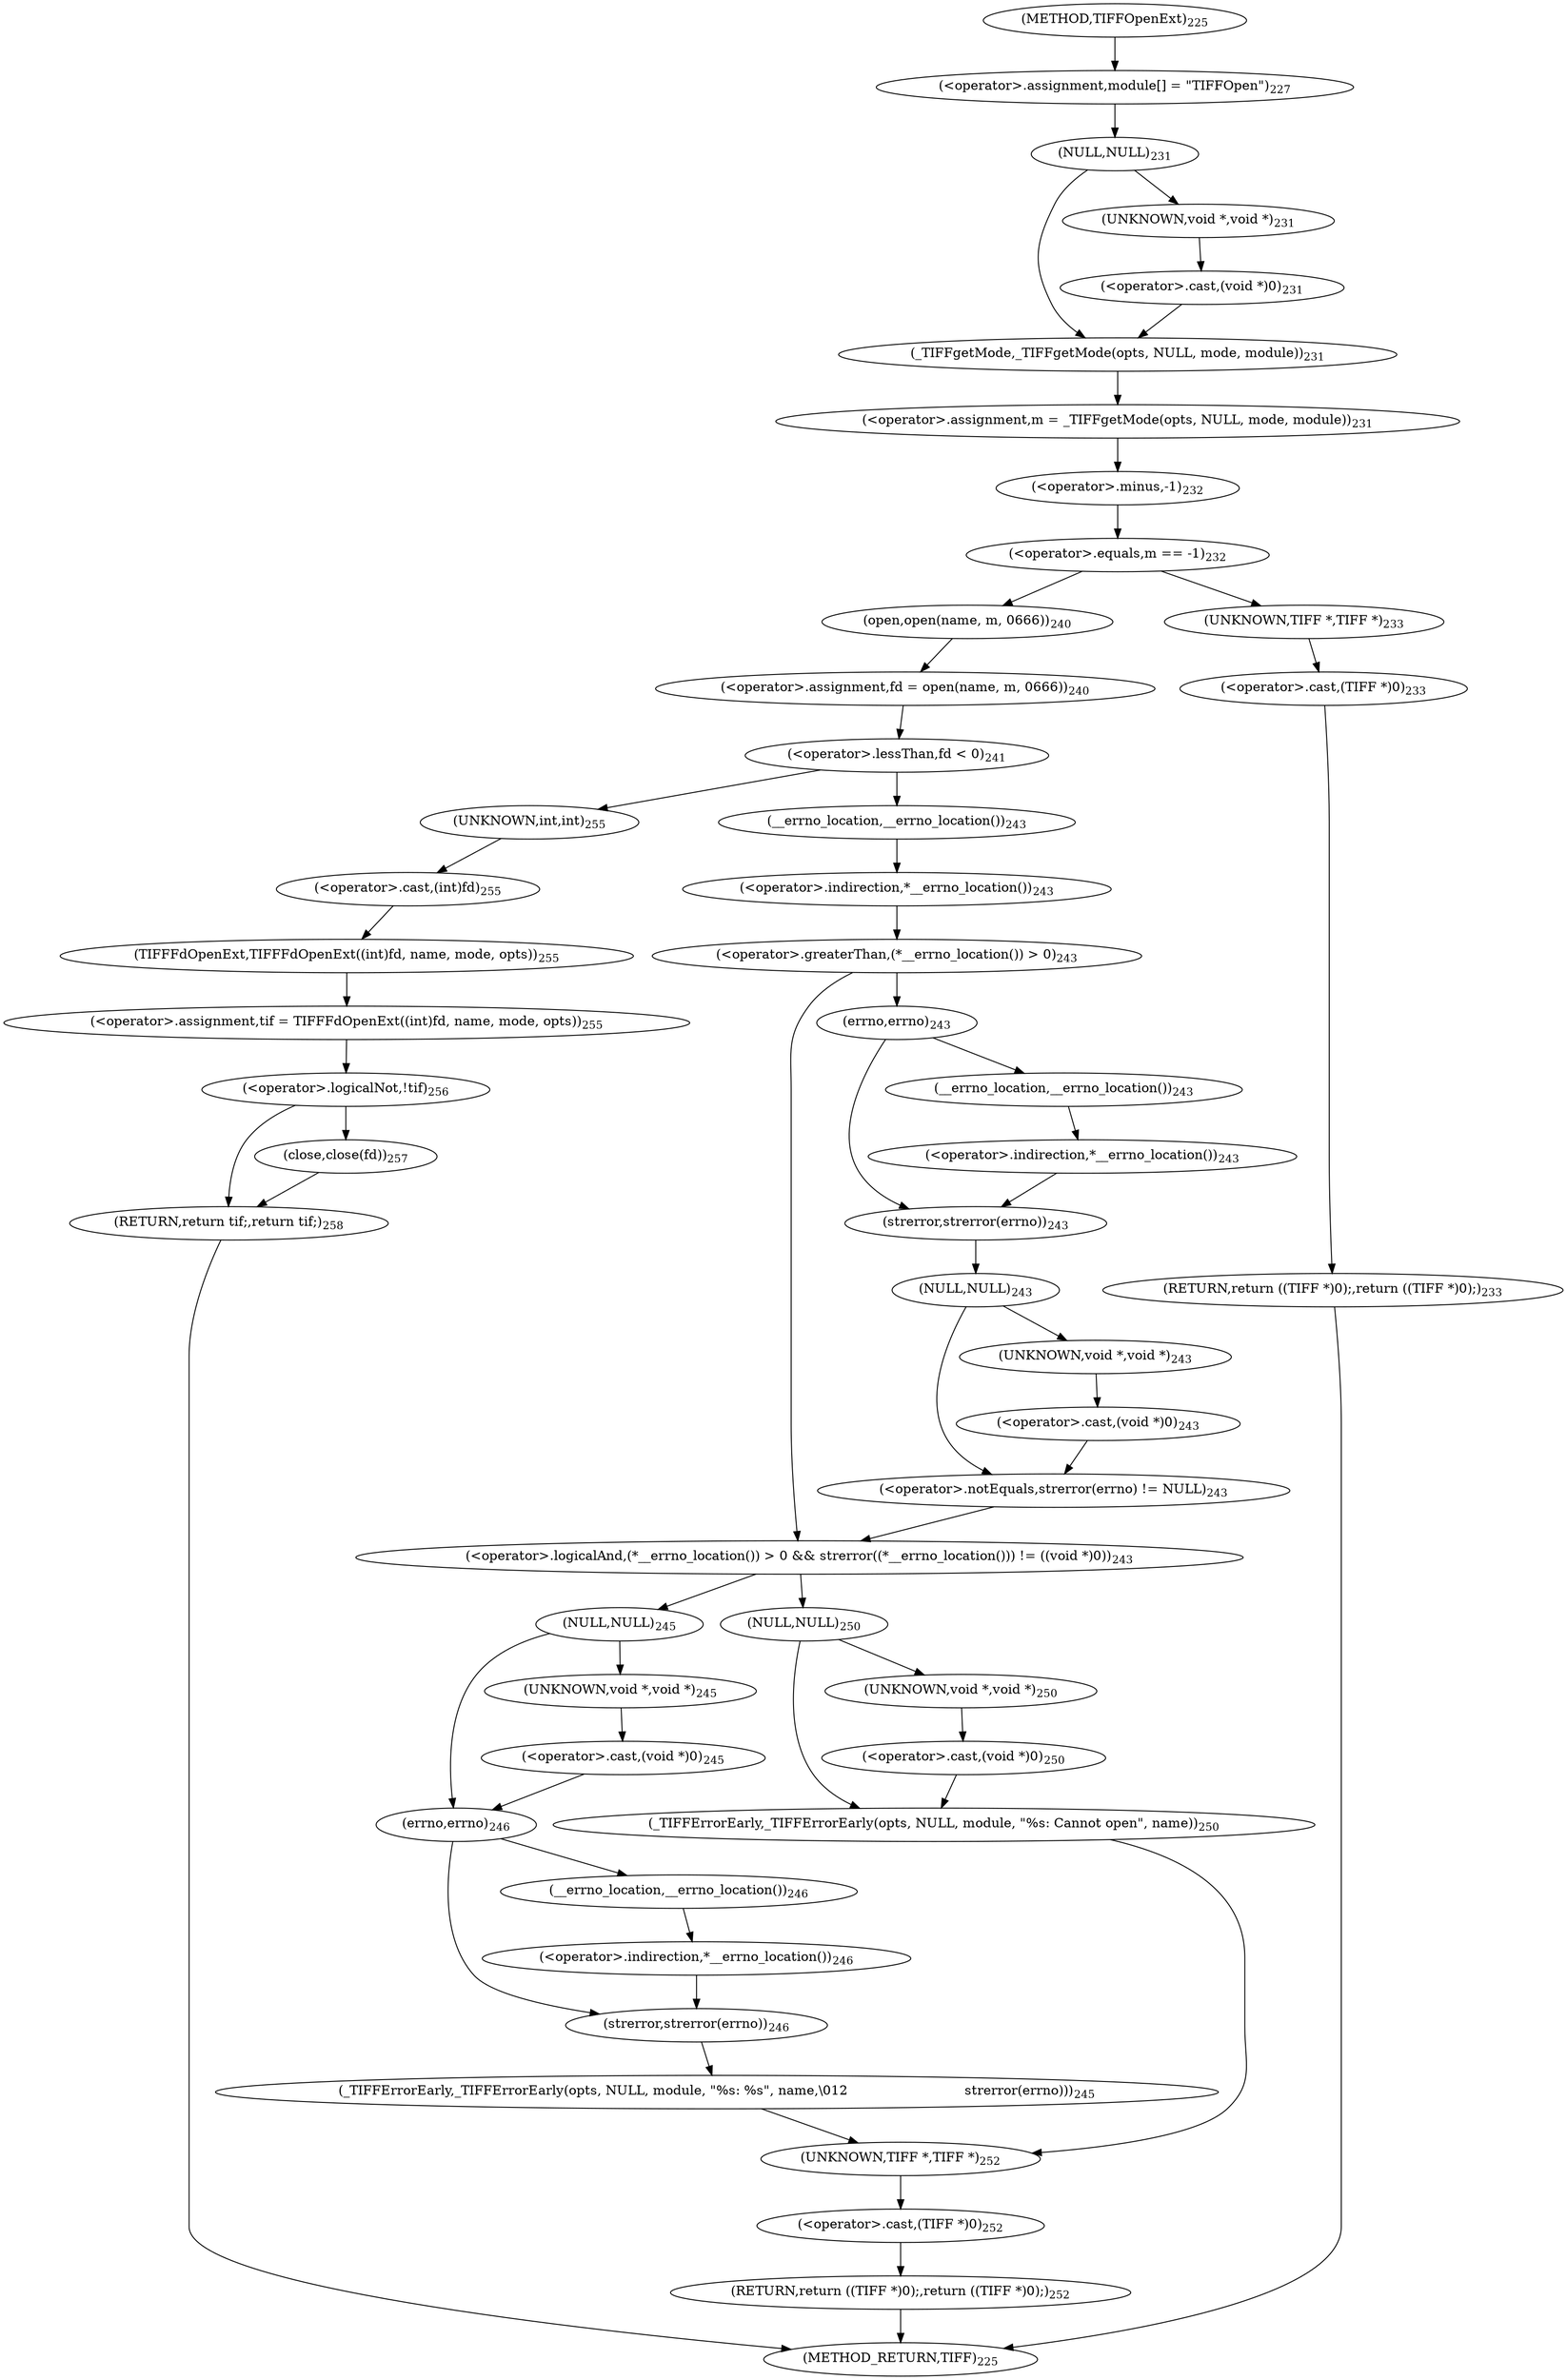digraph "TIFFOpenExt" {  
"33989" [label = <(&lt;operator&gt;.assignment,module[] = &quot;TIFFOpen&quot;)<SUB>227</SUB>> ]
"33995" [label = <(&lt;operator&gt;.assignment,m = _TIFFgetMode(opts, NULL, mode, module))<SUB>231</SUB>> ]
"34016" [label = <(&lt;operator&gt;.assignment,fd = open(name, m, 0666))<SUB>240</SUB>> ]
"34076" [label = <(&lt;operator&gt;.assignment,tif = TIFFFdOpenExt((int)fd, name, mode, opts))<SUB>255</SUB>> ]
"34091" [label = <(RETURN,return tif;,return tif;)<SUB>258</SUB>> ]
"33997" [label = <(_TIFFgetMode,_TIFFgetMode(opts, NULL, mode, module))<SUB>231</SUB>> ]
"34007" [label = <(&lt;operator&gt;.equals,m == -1)<SUB>232</SUB>> ]
"34018" [label = <(open,open(name, m, 0666))<SUB>240</SUB>> ]
"34023" [label = <(&lt;operator&gt;.lessThan,fd &lt; 0)<SUB>241</SUB>> ]
"34078" [label = <(TIFFFdOpenExt,TIFFFdOpenExt((int)fd, name, mode, opts))<SUB>255</SUB>> ]
"34086" [label = <(&lt;operator&gt;.logicalNot,!tif)<SUB>256</SUB>> ]
"33999" [label = <(NULL,NULL)<SUB>231</SUB>> ]
"34009" [label = <(&lt;operator&gt;.minus,-1)<SUB>232</SUB>> ]
"34012" [label = <(RETURN,return ((TIFF *)0);,return ((TIFF *)0);)<SUB>233</SUB>> ]
"34072" [label = <(RETURN,return ((TIFF *)0);,return ((TIFF *)0);)<SUB>252</SUB>> ]
"34079" [label = <(&lt;operator&gt;.cast,(int)fd)<SUB>255</SUB>> ]
"34089" [label = <(close,close(fd))<SUB>257</SUB>> ]
"34013" [label = <(&lt;operator&gt;.cast,(TIFF *)0)<SUB>233</SUB>> ]
"34028" [label = <(&lt;operator&gt;.logicalAnd,(*__errno_location()) &gt; 0 &amp;&amp; strerror((*__errno_location())) != ((void *)0))<SUB>243</SUB>> ]
"34073" [label = <(&lt;operator&gt;.cast,(TIFF *)0)<SUB>252</SUB>> ]
"34080" [label = <(UNKNOWN,int,int)<SUB>255</SUB>> ]
"34001" [label = <(&lt;operator&gt;.cast,(void *)0)<SUB>231</SUB>> ]
"34014" [label = <(UNKNOWN,TIFF *,TIFF *)<SUB>233</SUB>> ]
"34029" [label = <(&lt;operator&gt;.greaterThan,(*__errno_location()) &gt; 0)<SUB>243</SUB>> ]
"34033" [label = <(&lt;operator&gt;.notEquals,strerror(errno) != NULL)<SUB>243</SUB>> ]
"34045" [label = <(_TIFFErrorEarly,_TIFFErrorEarly(opts, NULL, module, &quot;%s: %s&quot;, name,\012                            strerror(errno)))<SUB>245</SUB>> ]
"34074" [label = <(UNKNOWN,TIFF *,TIFF *)<SUB>252</SUB>> ]
"34002" [label = <(UNKNOWN,void *,void *)<SUB>231</SUB>> ]
"34030" [label = <(&lt;operator&gt;.indirection,*__errno_location())<SUB>243</SUB>> ]
"34034" [label = <(strerror,strerror(errno))<SUB>243</SUB>> ]
"34039" [label = <(NULL,NULL)<SUB>243</SUB>> ]
"34047" [label = <(NULL,NULL)<SUB>245</SUB>> ]
"34055" [label = <(strerror,strerror(errno))<SUB>246</SUB>> ]
"34062" [label = <(_TIFFErrorEarly,_TIFFErrorEarly(opts, NULL, module, &quot;%s: Cannot open&quot;, name))<SUB>250</SUB>> ]
"34031" [label = <(__errno_location,__errno_location())<SUB>243</SUB>> ]
"34035" [label = <(errno,errno)<SUB>243</SUB>> ]
"34056" [label = <(errno,errno)<SUB>246</SUB>> ]
"34064" [label = <(NULL,NULL)<SUB>250</SUB>> ]
"34041" [label = <(&lt;operator&gt;.cast,(void *)0)<SUB>243</SUB>> ]
"34049" [label = <(&lt;operator&gt;.cast,(void *)0)<SUB>245</SUB>> ]
"34037" [label = <(&lt;operator&gt;.indirection,*__errno_location())<SUB>243</SUB>> ]
"34042" [label = <(UNKNOWN,void *,void *)<SUB>243</SUB>> ]
"34050" [label = <(UNKNOWN,void *,void *)<SUB>245</SUB>> ]
"34058" [label = <(&lt;operator&gt;.indirection,*__errno_location())<SUB>246</SUB>> ]
"34066" [label = <(&lt;operator&gt;.cast,(void *)0)<SUB>250</SUB>> ]
"34038" [label = <(__errno_location,__errno_location())<SUB>243</SUB>> ]
"34059" [label = <(__errno_location,__errno_location())<SUB>246</SUB>> ]
"34067" [label = <(UNKNOWN,void *,void *)<SUB>250</SUB>> ]
"33983" [label = <(METHOD,TIFFOpenExt)<SUB>225</SUB>> ]
"34093" [label = <(METHOD_RETURN,TIFF)<SUB>225</SUB>> ]
  "33989" -> "33999" 
  "33995" -> "34009" 
  "34016" -> "34023" 
  "34076" -> "34086" 
  "34091" -> "34093" 
  "33997" -> "33995" 
  "34007" -> "34014" 
  "34007" -> "34018" 
  "34018" -> "34016" 
  "34023" -> "34031" 
  "34023" -> "34080" 
  "34078" -> "34076" 
  "34086" -> "34089" 
  "34086" -> "34091" 
  "33999" -> "34002" 
  "33999" -> "33997" 
  "34009" -> "34007" 
  "34012" -> "34093" 
  "34072" -> "34093" 
  "34079" -> "34078" 
  "34089" -> "34091" 
  "34013" -> "34012" 
  "34028" -> "34047" 
  "34028" -> "34064" 
  "34073" -> "34072" 
  "34080" -> "34079" 
  "34001" -> "33997" 
  "34014" -> "34013" 
  "34029" -> "34035" 
  "34029" -> "34028" 
  "34033" -> "34028" 
  "34045" -> "34074" 
  "34074" -> "34073" 
  "34002" -> "34001" 
  "34030" -> "34029" 
  "34034" -> "34039" 
  "34039" -> "34042" 
  "34039" -> "34033" 
  "34047" -> "34050" 
  "34047" -> "34056" 
  "34055" -> "34045" 
  "34062" -> "34074" 
  "34031" -> "34030" 
  "34035" -> "34038" 
  "34035" -> "34034" 
  "34056" -> "34059" 
  "34056" -> "34055" 
  "34064" -> "34067" 
  "34064" -> "34062" 
  "34041" -> "34033" 
  "34049" -> "34056" 
  "34037" -> "34034" 
  "34042" -> "34041" 
  "34050" -> "34049" 
  "34058" -> "34055" 
  "34066" -> "34062" 
  "34038" -> "34037" 
  "34059" -> "34058" 
  "34067" -> "34066" 
  "33983" -> "33989" 
}

